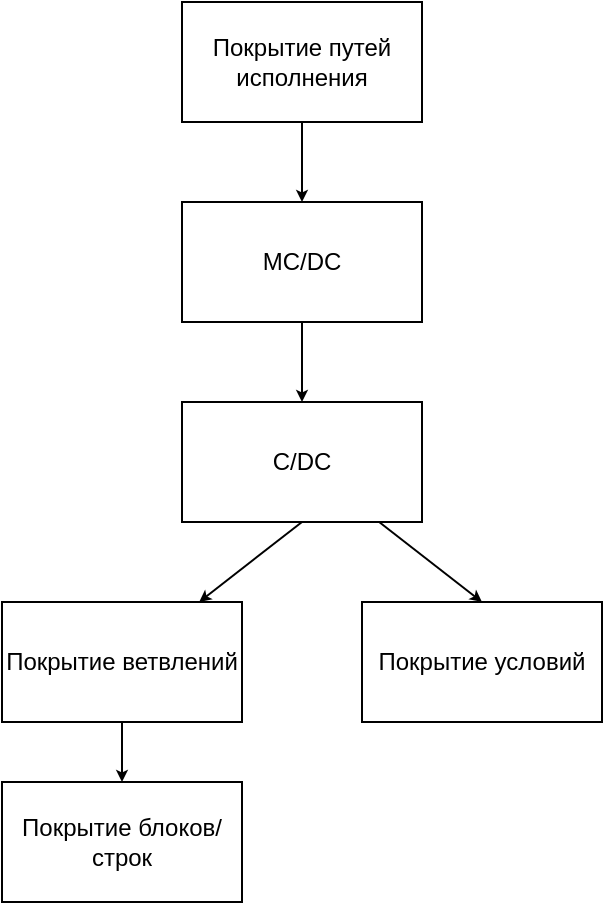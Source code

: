 <mxfile version="14.6.9" type="device"><diagram id="EbjFdwcYYDTlfWLTvBc7" name="Page-1"><mxGraphModel dx="830" dy="1126" grid="1" gridSize="10" guides="1" tooltips="1" connect="1" arrows="1" fold="1" page="1" pageScale="1" pageWidth="827" pageHeight="1169" math="0" shadow="0"><root><mxCell id="0"/><mxCell id="1" parent="0"/><mxCell id="8c0eK23bfSfOqtds6Xk8-7" style="edgeStyle=orthogonalEdgeStyle;rounded=0;orthogonalLoop=1;jettySize=auto;html=1;entryX=0.5;entryY=0;entryDx=0;entryDy=0;endSize=3;" edge="1" parent="1" source="8c0eK23bfSfOqtds6Xk8-1" target="8c0eK23bfSfOqtds6Xk8-2"><mxGeometry relative="1" as="geometry"/></mxCell><mxCell id="8c0eK23bfSfOqtds6Xk8-1" value="Покрытие путей исполнения" style="rounded=0;whiteSpace=wrap;html=1;" vertex="1" parent="1"><mxGeometry x="170" y="20" width="120" height="60" as="geometry"/></mxCell><mxCell id="8c0eK23bfSfOqtds6Xk8-8" style="edgeStyle=orthogonalEdgeStyle;rounded=0;orthogonalLoop=1;jettySize=auto;html=1;exitX=0.5;exitY=1;exitDx=0;exitDy=0;entryX=0.5;entryY=0;entryDx=0;entryDy=0;endSize=3;" edge="1" parent="1" source="8c0eK23bfSfOqtds6Xk8-2" target="8c0eK23bfSfOqtds6Xk8-3"><mxGeometry relative="1" as="geometry"/></mxCell><mxCell id="8c0eK23bfSfOqtds6Xk8-2" value="MC/DC" style="rounded=0;whiteSpace=wrap;html=1;" vertex="1" parent="1"><mxGeometry x="170" y="120" width="120" height="60" as="geometry"/></mxCell><mxCell id="8c0eK23bfSfOqtds6Xk8-9" style="rounded=0;orthogonalLoop=1;jettySize=auto;html=1;exitX=0.5;exitY=1;exitDx=0;exitDy=0;endSize=3;" edge="1" parent="1" source="8c0eK23bfSfOqtds6Xk8-3" target="8c0eK23bfSfOqtds6Xk8-4"><mxGeometry relative="1" as="geometry"/></mxCell><mxCell id="8c0eK23bfSfOqtds6Xk8-10" style="edgeStyle=none;rounded=0;orthogonalLoop=1;jettySize=auto;html=1;entryX=0.5;entryY=0;entryDx=0;entryDy=0;endSize=3;" edge="1" parent="1" source="8c0eK23bfSfOqtds6Xk8-3" target="8c0eK23bfSfOqtds6Xk8-6"><mxGeometry relative="1" as="geometry"/></mxCell><mxCell id="8c0eK23bfSfOqtds6Xk8-3" value="C/DC" style="rounded=0;whiteSpace=wrap;html=1;" vertex="1" parent="1"><mxGeometry x="170" y="220" width="120" height="60" as="geometry"/></mxCell><mxCell id="8c0eK23bfSfOqtds6Xk8-11" style="edgeStyle=none;rounded=0;orthogonalLoop=1;jettySize=auto;html=1;entryX=0.5;entryY=0;entryDx=0;entryDy=0;endSize=3;" edge="1" parent="1" source="8c0eK23bfSfOqtds6Xk8-4" target="8c0eK23bfSfOqtds6Xk8-5"><mxGeometry relative="1" as="geometry"/></mxCell><mxCell id="8c0eK23bfSfOqtds6Xk8-4" value="Покрытие ветвлений" style="rounded=0;whiteSpace=wrap;html=1;" vertex="1" parent="1"><mxGeometry x="80" y="320" width="120" height="60" as="geometry"/></mxCell><mxCell id="8c0eK23bfSfOqtds6Xk8-5" value="Покрытие блоков/строк" style="rounded=0;whiteSpace=wrap;html=1;" vertex="1" parent="1"><mxGeometry x="80" y="410" width="120" height="60" as="geometry"/></mxCell><mxCell id="8c0eK23bfSfOqtds6Xk8-6" value="Покрытие условий" style="rounded=0;whiteSpace=wrap;html=1;" vertex="1" parent="1"><mxGeometry x="260" y="320" width="120" height="60" as="geometry"/></mxCell></root></mxGraphModel></diagram></mxfile>